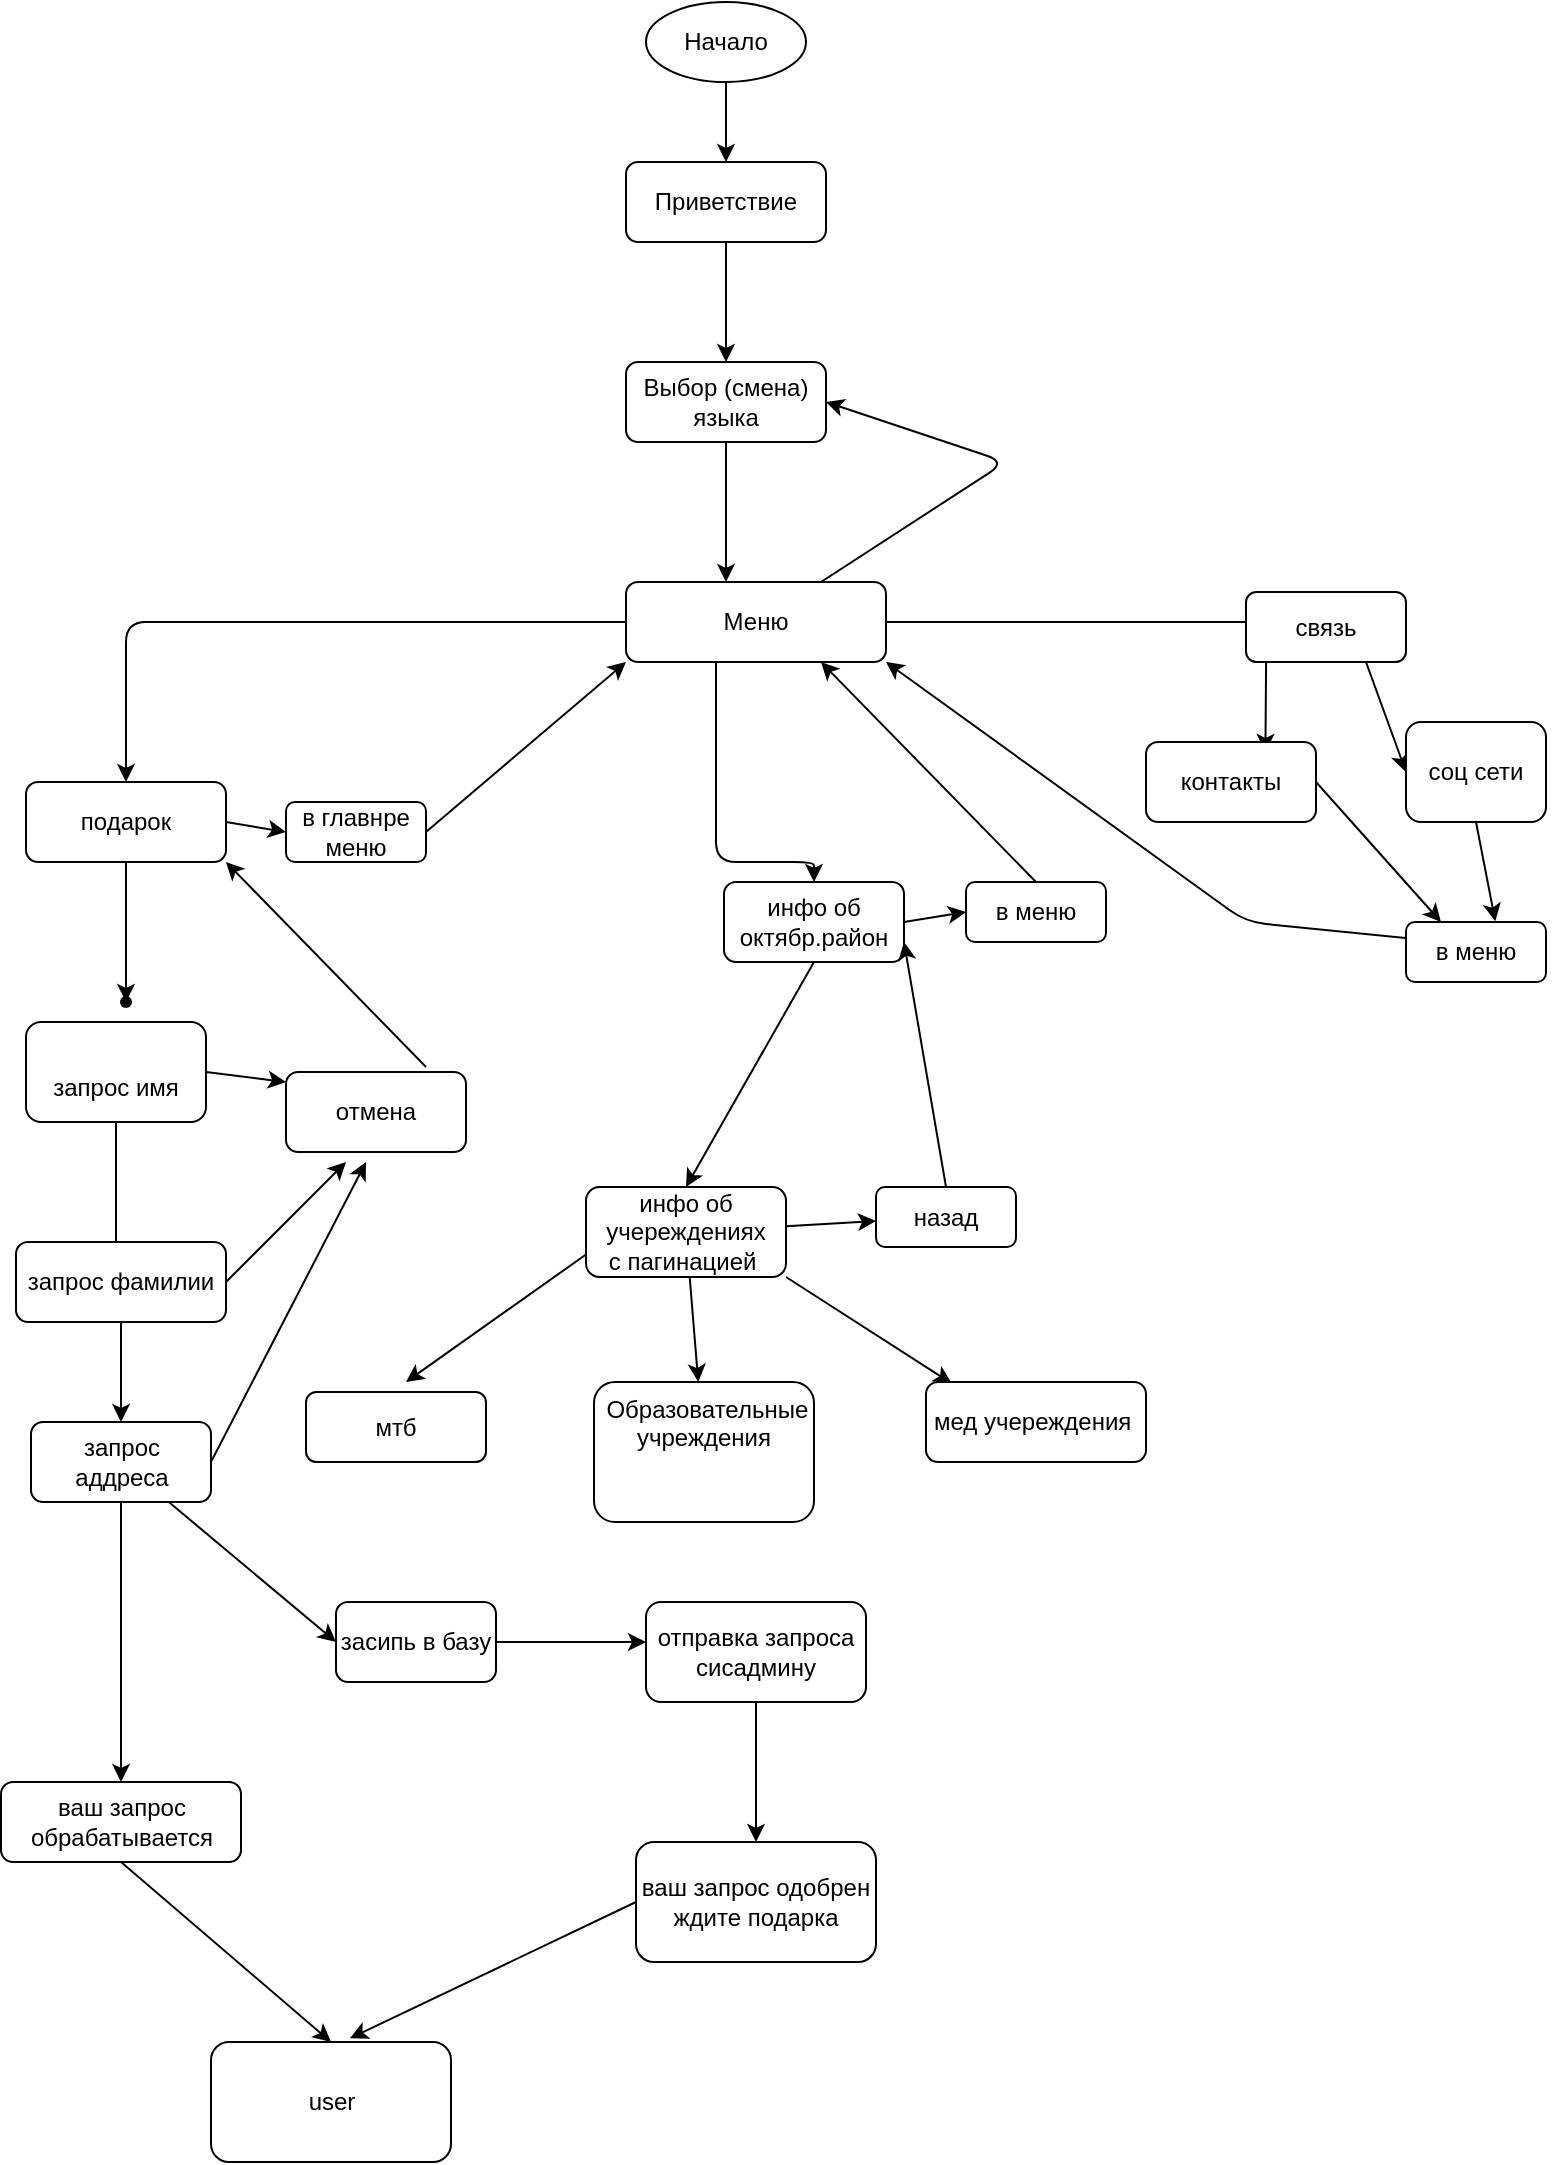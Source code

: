 <mxfile>
    <diagram name="Page-1" id="0">
        <mxGraphModel dx="762" dy="364" grid="1" gridSize="10" guides="1" tooltips="1" connect="1" arrows="1" fold="1" page="1" pageScale="1" pageWidth="827" pageHeight="1169" math="0" shadow="0">
            <root>
                <mxCell id="0"/>
                <mxCell id="1" parent="0"/>
                <mxCell id="start" value="Начало" style="ellipse;whiteSpace=wrap;html=1;rounded=1;" parent="1" vertex="1">
                    <mxGeometry x="330" y="10" width="80" height="40" as="geometry"/>
                </mxCell>
                <mxCell id="greeting" value="Приветствие" style="rounded=1;whiteSpace=wrap;html=1;" parent="1" vertex="1">
                    <mxGeometry x="320" y="90" width="100" height="40" as="geometry"/>
                </mxCell>
                <mxCell id="lang_selection" value="Выбор (смена) языка" style="rounded=1;whiteSpace=wrap;html=1;" parent="1" vertex="1">
                    <mxGeometry x="320" y="190" width="100" height="40" as="geometry"/>
                </mxCell>
                <mxCell id="69" style="edgeStyle=none;html=1;exitX=0.75;exitY=0;exitDx=0;exitDy=0;entryX=1;entryY=0.5;entryDx=0;entryDy=0;" parent="1" source="menu" target="lang_selection" edge="1">
                    <mxGeometry relative="1" as="geometry">
                        <mxPoint x="545" y="230" as="targetPoint"/>
                        <Array as="points">
                            <mxPoint x="510" y="240"/>
                        </Array>
                    </mxGeometry>
                </mxCell>
                <mxCell id="menu" value="Меню" style="rounded=1;whiteSpace=wrap;html=1;" parent="1" vertex="1">
                    <mxGeometry x="320" y="300" width="130" height="40" as="geometry"/>
                </mxCell>
                <mxCell id="5" value="" style="edgeStyle=none;html=1;" parent="1" source="gift" target="4" edge="1">
                    <mxGeometry relative="1" as="geometry"/>
                </mxCell>
                <mxCell id="19" style="edgeStyle=none;html=1;exitX=1;exitY=0.5;exitDx=0;exitDy=0;entryX=0;entryY=0.5;entryDx=0;entryDy=0;" parent="1" source="gift" target="18" edge="1">
                    <mxGeometry relative="1" as="geometry"/>
                </mxCell>
                <mxCell id="gift" value="подарок" style="rounded=1;whiteSpace=wrap;html=1;" parent="1" vertex="1">
                    <mxGeometry x="20" y="400" width="100" height="40" as="geometry"/>
                </mxCell>
                <mxCell id="34" style="edgeStyle=none;html=1;exitX=0.75;exitY=1;exitDx=0;exitDy=0;entryX=0;entryY=0.5;entryDx=0;entryDy=0;" parent="1" source="35" target="32" edge="1">
                    <mxGeometry relative="1" as="geometry">
                        <mxPoint x="680" y="410" as="sourcePoint"/>
                    </mxGeometry>
                </mxCell>
                <mxCell id="edge_start_greeting" style="edgeStyle=orthogonalEdgeStyle;rounded=1;" parent="1" source="start" target="greeting" edge="1">
                    <mxGeometry relative="1" as="geometry"/>
                </mxCell>
                <mxCell id="edge_greeting_lang" style="edgeStyle=orthogonalEdgeStyle;rounded=1;" parent="1" source="greeting" target="lang_selection" edge="1">
                    <mxGeometry relative="1" as="geometry">
                        <Array as="points">
                            <mxPoint x="370" y="170"/>
                            <mxPoint x="370" y="170"/>
                        </Array>
                    </mxGeometry>
                </mxCell>
                <mxCell id="edge_lang_menu" style="edgeStyle=orthogonalEdgeStyle;rounded=1;" parent="1" source="lang_selection" target="menu" edge="1">
                    <mxGeometry relative="1" as="geometry">
                        <Array as="points">
                            <mxPoint x="385" y="300"/>
                            <mxPoint x="385" y="300"/>
                        </Array>
                    </mxGeometry>
                </mxCell>
                <mxCell id="edge_menu_gift" style="edgeStyle=orthogonalEdgeStyle;rounded=1;" parent="1" source="menu" target="gift" edge="1">
                    <mxGeometry relative="1" as="geometry"/>
                </mxCell>
                <mxCell id="edge_menu_congrat" style="edgeStyle=orthogonalEdgeStyle;rounded=1;entryX=0.597;entryY=-0.125;entryDx=0;entryDy=0;entryPerimeter=0;exitX=1;exitY=0.5;exitDx=0;exitDy=0;" parent="1" source="menu" edge="1">
                    <mxGeometry relative="1" as="geometry">
                        <mxPoint x="760" y="320" as="sourcePoint"/>
                        <mxPoint x="639.7" y="385" as="targetPoint"/>
                    </mxGeometry>
                </mxCell>
                <mxCell id="edge_menu_okt_rayon" style="edgeStyle=orthogonalEdgeStyle;rounded=1;" parent="1" source="menu" target="3" edge="1">
                    <mxGeometry relative="1" as="geometry">
                        <mxPoint x="210" y="430" as="targetPoint"/>
                        <Array as="points">
                            <mxPoint x="365" y="440"/>
                            <mxPoint x="414" y="440"/>
                        </Array>
                    </mxGeometry>
                </mxCell>
                <mxCell id="16" style="edgeStyle=none;html=1;exitX=0.5;exitY=1;exitDx=0;exitDy=0;entryX=0.5;entryY=0;entryDx=0;entryDy=0;" parent="1" source="3" target="17" edge="1">
                    <mxGeometry relative="1" as="geometry">
                        <mxPoint x="210" y="520" as="targetPoint"/>
                    </mxGeometry>
                </mxCell>
                <mxCell id="27" style="edgeStyle=none;html=1;exitX=1;exitY=0.5;exitDx=0;exitDy=0;entryX=0;entryY=0.5;entryDx=0;entryDy=0;" parent="1" source="3" target="26" edge="1">
                    <mxGeometry relative="1" as="geometry"/>
                </mxCell>
                <mxCell id="3" value="инфо об октябр.район" style="rounded=1;whiteSpace=wrap;html=1;" parent="1" vertex="1">
                    <mxGeometry x="369" y="450" width="90" height="40" as="geometry"/>
                </mxCell>
                <mxCell id="4" value="" style="shape=waypoint;sketch=0;size=6;pointerEvents=1;points=[];fillColor=default;resizable=0;rotatable=0;perimeter=centerPerimeter;snapToPoint=1;rounded=1;" parent="1" vertex="1">
                    <mxGeometry x="60" y="500" width="20" height="20" as="geometry"/>
                </mxCell>
                <mxCell id="8" value="" style="edgeStyle=none;html=1;" parent="1" source="6" target="7" edge="1">
                    <mxGeometry relative="1" as="geometry"/>
                </mxCell>
                <mxCell id="24" style="edgeStyle=none;html=1;exitX=1;exitY=0.5;exitDx=0;exitDy=0;entryX=0;entryY=0.75;entryDx=0;entryDy=0;" parent="1" source="6" edge="1">
                    <mxGeometry relative="1" as="geometry">
                        <mxPoint x="150" y="550" as="targetPoint"/>
                    </mxGeometry>
                </mxCell>
                <mxCell id="6" value="&lt;br&gt;запрос имя" style="rounded=1;whiteSpace=wrap;html=1;" parent="1" vertex="1">
                    <mxGeometry x="20" y="520" width="90" height="50" as="geometry"/>
                </mxCell>
                <mxCell id="7" value="" style="shape=waypoint;sketch=0;size=6;pointerEvents=1;points=[];fillColor=default;resizable=0;rotatable=0;perimeter=centerPerimeter;snapToPoint=1;rounded=1;" parent="1" vertex="1">
                    <mxGeometry x="55" y="630" width="20" height="20" as="geometry"/>
                </mxCell>
                <mxCell id="30" value="" style="edgeStyle=none;html=1;" parent="1" source="17" target="29" edge="1">
                    <mxGeometry relative="1" as="geometry"/>
                </mxCell>
                <mxCell id="73" value="" style="edgeStyle=none;html=1;" edge="1" parent="1" source="17" target="70">
                    <mxGeometry relative="1" as="geometry"/>
                </mxCell>
                <mxCell id="75" style="edgeStyle=none;html=1;exitX=1;exitY=1;exitDx=0;exitDy=0;entryX=0.117;entryY=0.019;entryDx=0;entryDy=0;entryPerimeter=0;" edge="1" parent="1" source="17" target="74">
                    <mxGeometry relative="1" as="geometry"/>
                </mxCell>
                <mxCell id="77" style="edgeStyle=none;html=1;exitX=0;exitY=0.75;exitDx=0;exitDy=0;" edge="1" parent="1" source="17">
                    <mxGeometry relative="1" as="geometry">
                        <mxPoint x="210" y="700" as="targetPoint"/>
                    </mxGeometry>
                </mxCell>
                <mxCell id="17" value="инфо об учереждениях&lt;br&gt;с пагинацией&amp;nbsp;" style="rounded=1;whiteSpace=wrap;html=1;" parent="1" vertex="1">
                    <mxGeometry x="300" y="602.5" width="100" height="45" as="geometry"/>
                </mxCell>
                <mxCell id="20" style="edgeStyle=none;html=1;exitX=1;exitY=0.5;exitDx=0;exitDy=0;entryX=0;entryY=1;entryDx=0;entryDy=0;" parent="1" source="18" target="menu" edge="1">
                    <mxGeometry relative="1" as="geometry"/>
                </mxCell>
                <mxCell id="18" value="в главнре меню" style="rounded=1;whiteSpace=wrap;html=1;" parent="1" vertex="1">
                    <mxGeometry x="150" y="410" width="70" height="30" as="geometry"/>
                </mxCell>
                <mxCell id="25" style="edgeStyle=none;html=1;exitX=1;exitY=0.5;exitDx=0;exitDy=0;entryX=1;entryY=1;entryDx=0;entryDy=0;" parent="1" target="gift" edge="1">
                    <mxGeometry relative="1" as="geometry">
                        <mxPoint x="220" y="542.5" as="sourcePoint"/>
                    </mxGeometry>
                </mxCell>
                <mxCell id="28" style="edgeStyle=none;html=1;exitX=0.5;exitY=0;exitDx=0;exitDy=0;entryX=0.75;entryY=1;entryDx=0;entryDy=0;" parent="1" source="26" target="menu" edge="1">
                    <mxGeometry relative="1" as="geometry"/>
                </mxCell>
                <mxCell id="26" value="в меню" style="rounded=1;whiteSpace=wrap;html=1;" parent="1" vertex="1">
                    <mxGeometry x="490" y="450" width="70" height="30" as="geometry"/>
                </mxCell>
                <mxCell id="31" style="edgeStyle=none;html=1;exitX=0.5;exitY=0;exitDx=0;exitDy=0;entryX=1;entryY=0.75;entryDx=0;entryDy=0;" parent="1" source="29" target="3" edge="1">
                    <mxGeometry relative="1" as="geometry"/>
                </mxCell>
                <mxCell id="29" value="назад" style="rounded=1;whiteSpace=wrap;html=1;" parent="1" vertex="1">
                    <mxGeometry x="445" y="602.5" width="70" height="30" as="geometry"/>
                </mxCell>
                <mxCell id="40" style="edgeStyle=none;html=1;exitX=0.5;exitY=1;exitDx=0;exitDy=0;entryX=0.638;entryY=-0.011;entryDx=0;entryDy=0;entryPerimeter=0;" parent="1" source="32" target="38" edge="1">
                    <mxGeometry relative="1" as="geometry"/>
                </mxCell>
                <mxCell id="32" value="соц сети" style="whiteSpace=wrap;html=1;rounded=1;" parent="1" vertex="1">
                    <mxGeometry x="710" y="370" width="70" height="50" as="geometry"/>
                </mxCell>
                <mxCell id="35" value="связь" style="rounded=1;whiteSpace=wrap;html=1;" parent="1" vertex="1">
                    <mxGeometry x="630" y="305" width="80" height="35" as="geometry"/>
                </mxCell>
                <mxCell id="39" style="edgeStyle=none;html=1;exitX=1;exitY=0.5;exitDx=0;exitDy=0;entryX=0.25;entryY=0;entryDx=0;entryDy=0;" parent="1" source="37" target="38" edge="1">
                    <mxGeometry relative="1" as="geometry"/>
                </mxCell>
                <mxCell id="37" value="контакты" style="rounded=1;whiteSpace=wrap;html=1;" parent="1" vertex="1">
                    <mxGeometry x="580" y="380" width="85" height="40" as="geometry"/>
                </mxCell>
                <mxCell id="41" style="edgeStyle=none;html=1;exitX=1;exitY=0.5;exitDx=0;exitDy=0;" parent="1" source="38" edge="1">
                    <mxGeometry relative="1" as="geometry">
                        <mxPoint x="450" y="340" as="targetPoint"/>
                        <Array as="points">
                            <mxPoint x="630" y="470"/>
                        </Array>
                    </mxGeometry>
                </mxCell>
                <mxCell id="38" value="в меню" style="rounded=1;whiteSpace=wrap;html=1;" parent="1" vertex="1">
                    <mxGeometry x="710" y="470" width="70" height="30" as="geometry"/>
                </mxCell>
                <mxCell id="42" value="отмена" style="rounded=1;whiteSpace=wrap;html=1;" parent="1" vertex="1">
                    <mxGeometry x="150" y="545" width="90" height="40" as="geometry"/>
                </mxCell>
                <mxCell id="45" style="edgeStyle=none;html=1;exitX=0.5;exitY=1;exitDx=0;exitDy=0;entryX=0.5;entryY=0;entryDx=0;entryDy=0;" parent="1" source="43" target="44" edge="1">
                    <mxGeometry relative="1" as="geometry"/>
                </mxCell>
                <mxCell id="50" style="edgeStyle=none;html=1;exitX=1;exitY=0.5;exitDx=0;exitDy=0;" parent="1" source="43" edge="1">
                    <mxGeometry relative="1" as="geometry">
                        <mxPoint x="180" y="590" as="targetPoint"/>
                    </mxGeometry>
                </mxCell>
                <mxCell id="43" value="запрос фамилии" style="rounded=1;whiteSpace=wrap;html=1;" parent="1" vertex="1">
                    <mxGeometry x="15" y="630" width="105" height="40" as="geometry"/>
                </mxCell>
                <mxCell id="49" style="edgeStyle=none;html=1;exitX=1;exitY=0.5;exitDx=0;exitDy=0;" parent="1" source="44" edge="1">
                    <mxGeometry relative="1" as="geometry">
                        <mxPoint x="190" y="590" as="targetPoint"/>
                    </mxGeometry>
                </mxCell>
                <mxCell id="63" style="edgeStyle=none;html=1;exitX=0.5;exitY=1;exitDx=0;exitDy=0;entryX=0.5;entryY=0;entryDx=0;entryDy=0;" parent="1" source="44" target="59" edge="1">
                    <mxGeometry relative="1" as="geometry"/>
                </mxCell>
                <mxCell id="67" style="edgeStyle=none;html=1;entryX=0;entryY=0.5;entryDx=0;entryDy=0;" parent="1" source="44" target="51" edge="1">
                    <mxGeometry relative="1" as="geometry"/>
                </mxCell>
                <mxCell id="44" value="запрос аддреса" style="rounded=1;whiteSpace=wrap;html=1;" parent="1" vertex="1">
                    <mxGeometry x="22.5" y="720" width="90" height="40" as="geometry"/>
                </mxCell>
                <mxCell id="54" style="edgeStyle=none;html=1;exitX=1;exitY=0.5;exitDx=0;exitDy=0;entryX=0;entryY=0.5;entryDx=0;entryDy=0;" parent="1" source="51" edge="1">
                    <mxGeometry relative="1" as="geometry">
                        <mxPoint x="330" y="830" as="targetPoint"/>
                    </mxGeometry>
                </mxCell>
                <mxCell id="51" value="засипь в базу" style="rounded=1;whiteSpace=wrap;html=1;" parent="1" vertex="1">
                    <mxGeometry x="175" y="810" width="80" height="40" as="geometry"/>
                </mxCell>
                <mxCell id="58" style="edgeStyle=none;html=1;exitX=0.5;exitY=1;exitDx=0;exitDy=0;entryX=0.5;entryY=0;entryDx=0;entryDy=0;" parent="1" source="55" target="56" edge="1">
                    <mxGeometry relative="1" as="geometry"/>
                </mxCell>
                <mxCell id="55" value="отправка запроса сисадмину" style="rounded=1;whiteSpace=wrap;html=1;" parent="1" vertex="1">
                    <mxGeometry x="330" y="810" width="110" height="50" as="geometry"/>
                </mxCell>
                <mxCell id="66" style="edgeStyle=none;html=1;exitX=0;exitY=0.5;exitDx=0;exitDy=0;entryX=0.579;entryY=-0.031;entryDx=0;entryDy=0;entryPerimeter=0;" parent="1" source="56" target="57" edge="1">
                    <mxGeometry relative="1" as="geometry"/>
                </mxCell>
                <mxCell id="56" value="ваш запрос одобрен ждите подарка" style="rounded=1;whiteSpace=wrap;html=1;" parent="1" vertex="1">
                    <mxGeometry x="325" y="930" width="120" height="60" as="geometry"/>
                </mxCell>
                <mxCell id="57" value="user" style="rounded=1;whiteSpace=wrap;html=1;" parent="1" vertex="1">
                    <mxGeometry x="112.5" y="1030" width="120" height="60" as="geometry"/>
                </mxCell>
                <mxCell id="61" style="edgeStyle=none;html=1;exitX=0.5;exitY=1;exitDx=0;exitDy=0;entryX=0.5;entryY=0;entryDx=0;entryDy=0;" parent="1" source="59" target="57" edge="1">
                    <mxGeometry relative="1" as="geometry"/>
                </mxCell>
                <mxCell id="59" value="ваш запрос обрабатывается" style="rounded=1;whiteSpace=wrap;html=1;" parent="1" vertex="1">
                    <mxGeometry x="7.5" y="900" width="120" height="40" as="geometry"/>
                </mxCell>
                <mxCell id="70" value="&#10;&lt;p class=&quot;p1&quot;&gt;&lt;span class=&quot;Apple-converted-space&quot;&gt;&amp;nbsp;&lt;/span&gt;⁠⁠Образовательные учреждения&lt;/p&gt;&#10;&#10;&#10;" style="rounded=1;whiteSpace=wrap;html=1;" vertex="1" parent="1">
                    <mxGeometry x="304" y="700" width="110" height="70" as="geometry"/>
                </mxCell>
                <mxCell id="74" value="мед учереждения&amp;nbsp;" style="rounded=1;whiteSpace=wrap;html=1;" vertex="1" parent="1">
                    <mxGeometry x="470" y="700" width="110" height="40" as="geometry"/>
                </mxCell>
                <mxCell id="76" value="мтб" style="rounded=1;whiteSpace=wrap;html=1;" vertex="1" parent="1">
                    <mxGeometry x="160" y="705" width="90" height="35" as="geometry"/>
                </mxCell>
            </root>
        </mxGraphModel>
    </diagram>
</mxfile>
